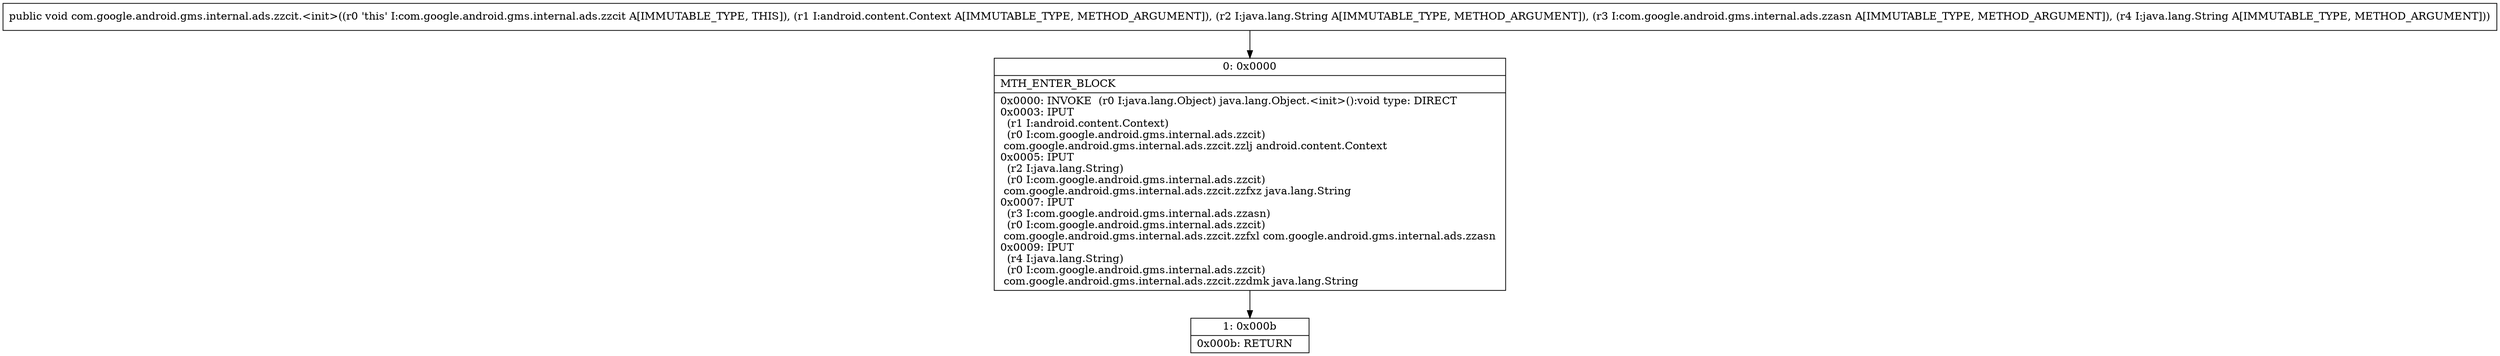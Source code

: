 digraph "CFG forcom.google.android.gms.internal.ads.zzcit.\<init\>(Landroid\/content\/Context;Ljava\/lang\/String;Lcom\/google\/android\/gms\/internal\/ads\/zzasn;Ljava\/lang\/String;)V" {
Node_0 [shape=record,label="{0\:\ 0x0000|MTH_ENTER_BLOCK\l|0x0000: INVOKE  (r0 I:java.lang.Object) java.lang.Object.\<init\>():void type: DIRECT \l0x0003: IPUT  \l  (r1 I:android.content.Context)\l  (r0 I:com.google.android.gms.internal.ads.zzcit)\l com.google.android.gms.internal.ads.zzcit.zzlj android.content.Context \l0x0005: IPUT  \l  (r2 I:java.lang.String)\l  (r0 I:com.google.android.gms.internal.ads.zzcit)\l com.google.android.gms.internal.ads.zzcit.zzfxz java.lang.String \l0x0007: IPUT  \l  (r3 I:com.google.android.gms.internal.ads.zzasn)\l  (r0 I:com.google.android.gms.internal.ads.zzcit)\l com.google.android.gms.internal.ads.zzcit.zzfxl com.google.android.gms.internal.ads.zzasn \l0x0009: IPUT  \l  (r4 I:java.lang.String)\l  (r0 I:com.google.android.gms.internal.ads.zzcit)\l com.google.android.gms.internal.ads.zzcit.zzdmk java.lang.String \l}"];
Node_1 [shape=record,label="{1\:\ 0x000b|0x000b: RETURN   \l}"];
MethodNode[shape=record,label="{public void com.google.android.gms.internal.ads.zzcit.\<init\>((r0 'this' I:com.google.android.gms.internal.ads.zzcit A[IMMUTABLE_TYPE, THIS]), (r1 I:android.content.Context A[IMMUTABLE_TYPE, METHOD_ARGUMENT]), (r2 I:java.lang.String A[IMMUTABLE_TYPE, METHOD_ARGUMENT]), (r3 I:com.google.android.gms.internal.ads.zzasn A[IMMUTABLE_TYPE, METHOD_ARGUMENT]), (r4 I:java.lang.String A[IMMUTABLE_TYPE, METHOD_ARGUMENT])) }"];
MethodNode -> Node_0;
Node_0 -> Node_1;
}


